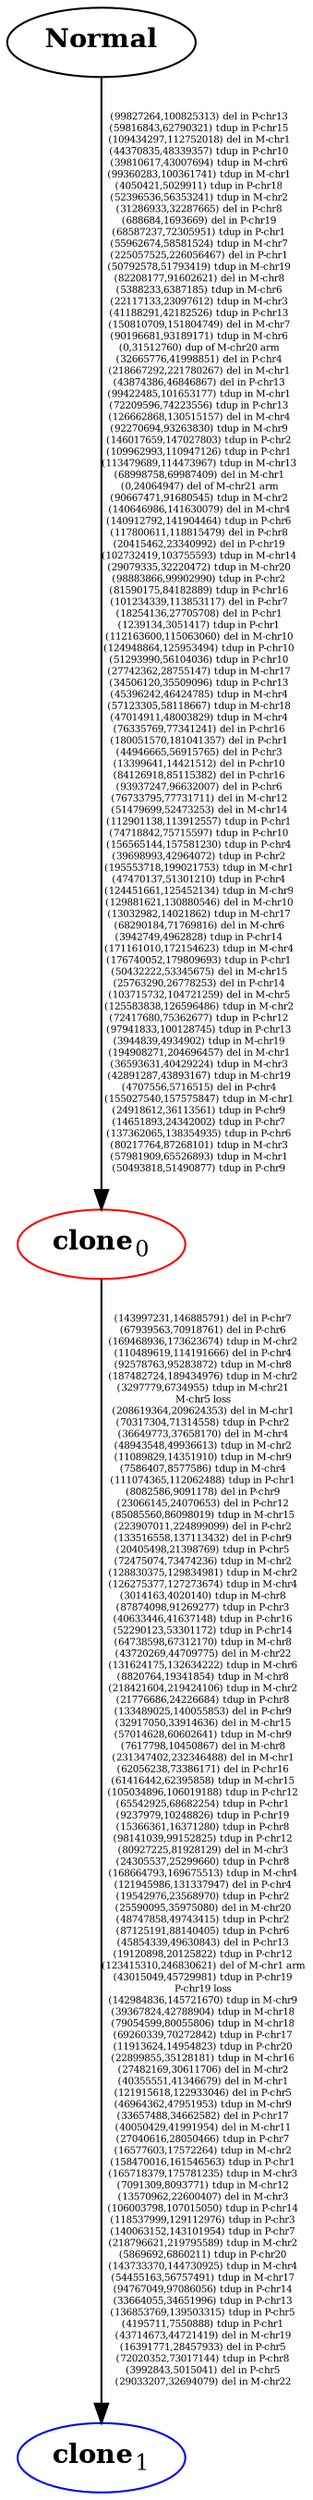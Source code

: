 digraph EvolutionaryCloneTree {
splines=true;
sep="+25,25";
overlap=scalexy;
nodesep=0.6;
	subgraph T {
		N[label=<<B>Normal</B>>,color=black]
		0[label=<<B>clone</B><SUB>0</SUB>>,color=red]
		1[label=<<B>clone</B><SUB>1</SUB>>,color=blue]
	{rank = same; 1}
	}
	N -> 0 [label="(99827264,100825313) del in P-chr13
(59816843,62790321) tdup in P-chr15
(109434297,112752018) del in M-chr1
(44370835,48339357) tdup in P-chr10
(39810617,43007694) tdup in M-chr6
(99360283,100361741) tdup in M-chr1
(4050421,5029911) tdup in P-chr18
(52396536,56353241) tdup in M-chr2
(31286933,32287665) del in P-chr8
(688684,1693669) del in P-chr19
(68587237,72305951) tdup in P-chr1
(55962674,58581524) tdup in M-chr7
(225057525,226056467) del in P-chr1
(50792578,51793419) tdup in M-chr19
(82208177,91602621) del in M-chr8
(5388233,6387185) tdup in M-chr6
(22117133,23097612) tdup in M-chr3
(41188291,42182526) tdup in P-chr13
(150810709,151804749) del in M-chr7
(90196681,93189171) tdup in M-chr6
(0,31512760) dup of M-chr20 arm
(32665776,41998851) del in P-chr4
(218667292,221780267) del in M-chr1
(43874386,46846867) del in P-chr13
(99422485,101653177) tdup in M-chr1
(72209596,74223556) tdup in P-chr13
(126662868,130515157) del in M-chr4
(92270694,93263830) tdup in M-chr9
(146017659,147027803) tdup in P-chr2
(109962993,110947126) tdup in P-chr1
(113479689,114473967) tdup in M-chr13
(68998758,69987409) del in M-chr1
(0,24064947) del of M-chr21 arm
(90667471,91680545) tdup in M-chr2
(140646986,141630079) del in M-chr4
(140912792,141904464) tdup in P-chr6
(117800611,118815479) del in P-chr8
(20415462,23340992) del in P-chr19
(102732419,103755593) tdup in M-chr14
(29079335,32220472) tdup in M-chr20
(98883866,99902990) tdup in P-chr2
(81590175,84182889) tdup in P-chr16
(101234339,113853117) del in P-chr7
(18254136,27705708) del in P-chr1
(1239134,3051417) tdup in P-chr1
(112163600,115063060) del in M-chr10
(124948864,125953494) tdup in P-chr10
(51293990,56104036) tdup in P-chr10
(27742362,28755147) tdup in M-chr17
(34506120,35509096) tdup in P-chr13
(45396242,46424785) tdup in M-chr4
(57123305,58118667) tdup in M-chr18
(47014911,48003829) tdup in M-chr4
(76335769,77341241) del in P-chr16
(180051570,181041357) del in P-chr1
(44946665,56915765) del in P-chr3
(13399641,14421512) del in P-chr10
(84126918,85115382) del in P-chr16
(93937247,96632007) del in P-chr6
(76733795,77731711) del in M-chr12
(51479699,52473253) del in M-chr14
(112901138,113912557) tdup in P-chr1
(74718842,75715597) tdup in P-chr10
(156565144,157581230) tdup in P-chr4
(39698993,42964072) tdup in P-chr2
(195553718,199021753) tdup in M-chr1
(47470137,51301210) tdup in P-chr4
(124451661,125452134) tdup in M-chr9
(129881621,130880546) del in M-chr10
(13032982,14021862) tdup in M-chr17
(68290184,71769816) del in M-chr6
(3942749,4962828) tdup in P-chr14
(171161010,172154623) tdup in M-chr4
(176740052,179809693) tdup in P-chr1
(50432222,53345675) del in M-chr15
(25763290,26778253) del in P-chr14
(103715732,104721259) del in M-chr5
(125583838,126596486) tdup in M-chr2
(72417680,75362677) tdup in P-chr12
(97941833,100128745) tdup in P-chr13
(3944839,4934902) tdup in M-chr19
(194908271,204696457) del in M-chr1
(36593631,40429224) tdup in M-chr3
(42891287,43893167) tdup in M-chr19
(4707556,5716515) del in P-chr4
(155027540,157575847) tdup in M-chr1
(24918612,36113561) tdup in P-chr9
(14651893,24342002) tdup in P-chr7
(137362065,138354935) tdup in P-chr6
(80217764,87268101) tdup in M-chr3
(57981909,65526893) tdup in M-chr1
(50493818,51490877) tdup in P-chr9", fontsize=5, fixedsize=true]
	0 -> 1 [label="(143997231,146885791) del in P-chr7
(67939563,70918761) del in P-chr6
(169468936,173623674) tdup in M-chr2
(110489619,114191666) del in P-chr4
(92578763,95283872) tdup in M-chr8
(187482724,189434976) tdup in M-chr2
(3297779,6734955) tdup in M-chr21
M-chr5 loss
(208619364,209624353) del in M-chr1
(70317304,71314558) tdup in P-chr2
(36649773,37658170) del in M-chr4
(48943548,49936613) tdup in M-chr2
(11089829,14351910) tdup in M-chr9
(7586407,8577586) tdup in M-chr4
(111074365,112062488) tdup in P-chr1
(8082586,9091178) del in P-chr9
(23066145,24070653) del in P-chr12
(85085560,86098019) tdup in M-chr15
(223907011,224899099) del in P-chr2
(133516558,137113432) del in P-chr9
(20405498,21398769) tdup in P-chr5
(72475074,73474236) tdup in M-chr2
(128830375,129834981) tdup in M-chr2
(126275377,127273674) tdup in M-chr4
(3014163,4020140) tdup in M-chr8
(87874098,91269277) tdup in P-chr3
(40633446,41637148) tdup in P-chr16
(52290123,53301172) tdup in P-chr14
(64738598,67312170) tdup in M-chr8
(43720269,44709775) del in M-chr22
(131624175,132634222) tdup in M-chr6
(8820764,19341854) tdup in M-chr8
(218421604,219424106) tdup in M-chr2
(21776686,24226684) tdup in P-chr8
(133489025,140055853) del in P-chr9
(32917050,33914636) del in M-chr15
(57014628,60602641) tdup in M-chr9
(7617798,10450867) del in M-chr8
(231347402,232346488) del in M-chr1
(62056238,73386171) del in P-chr16
(61416442,62395858) tdup in M-chr15
(105034896,106019188) tdup in P-chr12
(65542925,68682254) tdup in P-chr1
(9237979,10248826) tdup in P-chr19
(15366361,16371280) tdup in P-chr8
(98141039,99152825) tdup in P-chr12
(80927225,81928129) del in M-chr3
(24305537,25299660) tdup in P-chr8
(168664793,169675513) tdup in M-chr4
(121945986,131337947) del in P-chr4
(19542976,23568970) tdup in P-chr2
(25590095,35975080) del in M-chr20
(48747858,49743415) tdup in P-chr2
(87125191,88140405) tdup in P-chr6
(45854339,49630843) del in P-chr13
(19120898,20125822) tdup in P-chr12
(123415310,246830621) del of M-chr1 arm
(43015049,45729981) tdup in P-chr19
P-chr19 loss
(142984836,145721670) tdup in M-chr9
(39367824,42788904) tdup in M-chr18
(79054599,80055806) tdup in M-chr18
(69260339,70272842) tdup in P-chr17
(11913624,14954823) tdup in P-chr20
(22899855,35128181) tdup in M-chr16
(27482169,30611706) del in M-chr2
(40355551,41346679) del in M-chr1
(121915618,122933046) del in P-chr5
(46964362,47951953) tdup in M-chr9
(33657488,34662582) del in P-chr17
(40050429,41991954) del in M-chr11
(27040616,28050466) tdup in P-chr7
(16577603,17572264) tdup in M-chr2
(158470016,161546563) tdup in P-chr1
(165718379,175781235) tdup in M-chr3
(7091309,8093771) tdup in M-chr12
(13570962,22600407) del in M-chr3
(106003798,107015050) tdup in P-chr14
(118537999,129112976) tdup in P-chr3
(140063152,143101954) tdup in P-chr7
(218796621,219795589) tdup in M-chr2
(5869692,6860211) tdup in P-chr20
(143733370,144730925) tdup in M-chr4
(54455163,56757491) tdup in M-chr17
(94767049,97086056) tdup in P-chr14
(33664055,34651996) tdup in P-chr13
(136853769,139503315) tdup in P-chr5
(4195711,7550888) tdup in P-chr1
(43714673,44721419) del in M-chr19
(16391771,28457933) del in P-chr5
(72020352,73017144) tdup in P-chr8
(3992843,5015041) del in P-chr5
(29033207,32694079) del in M-chr22", fontsize=5, fixedsize=true]
}

